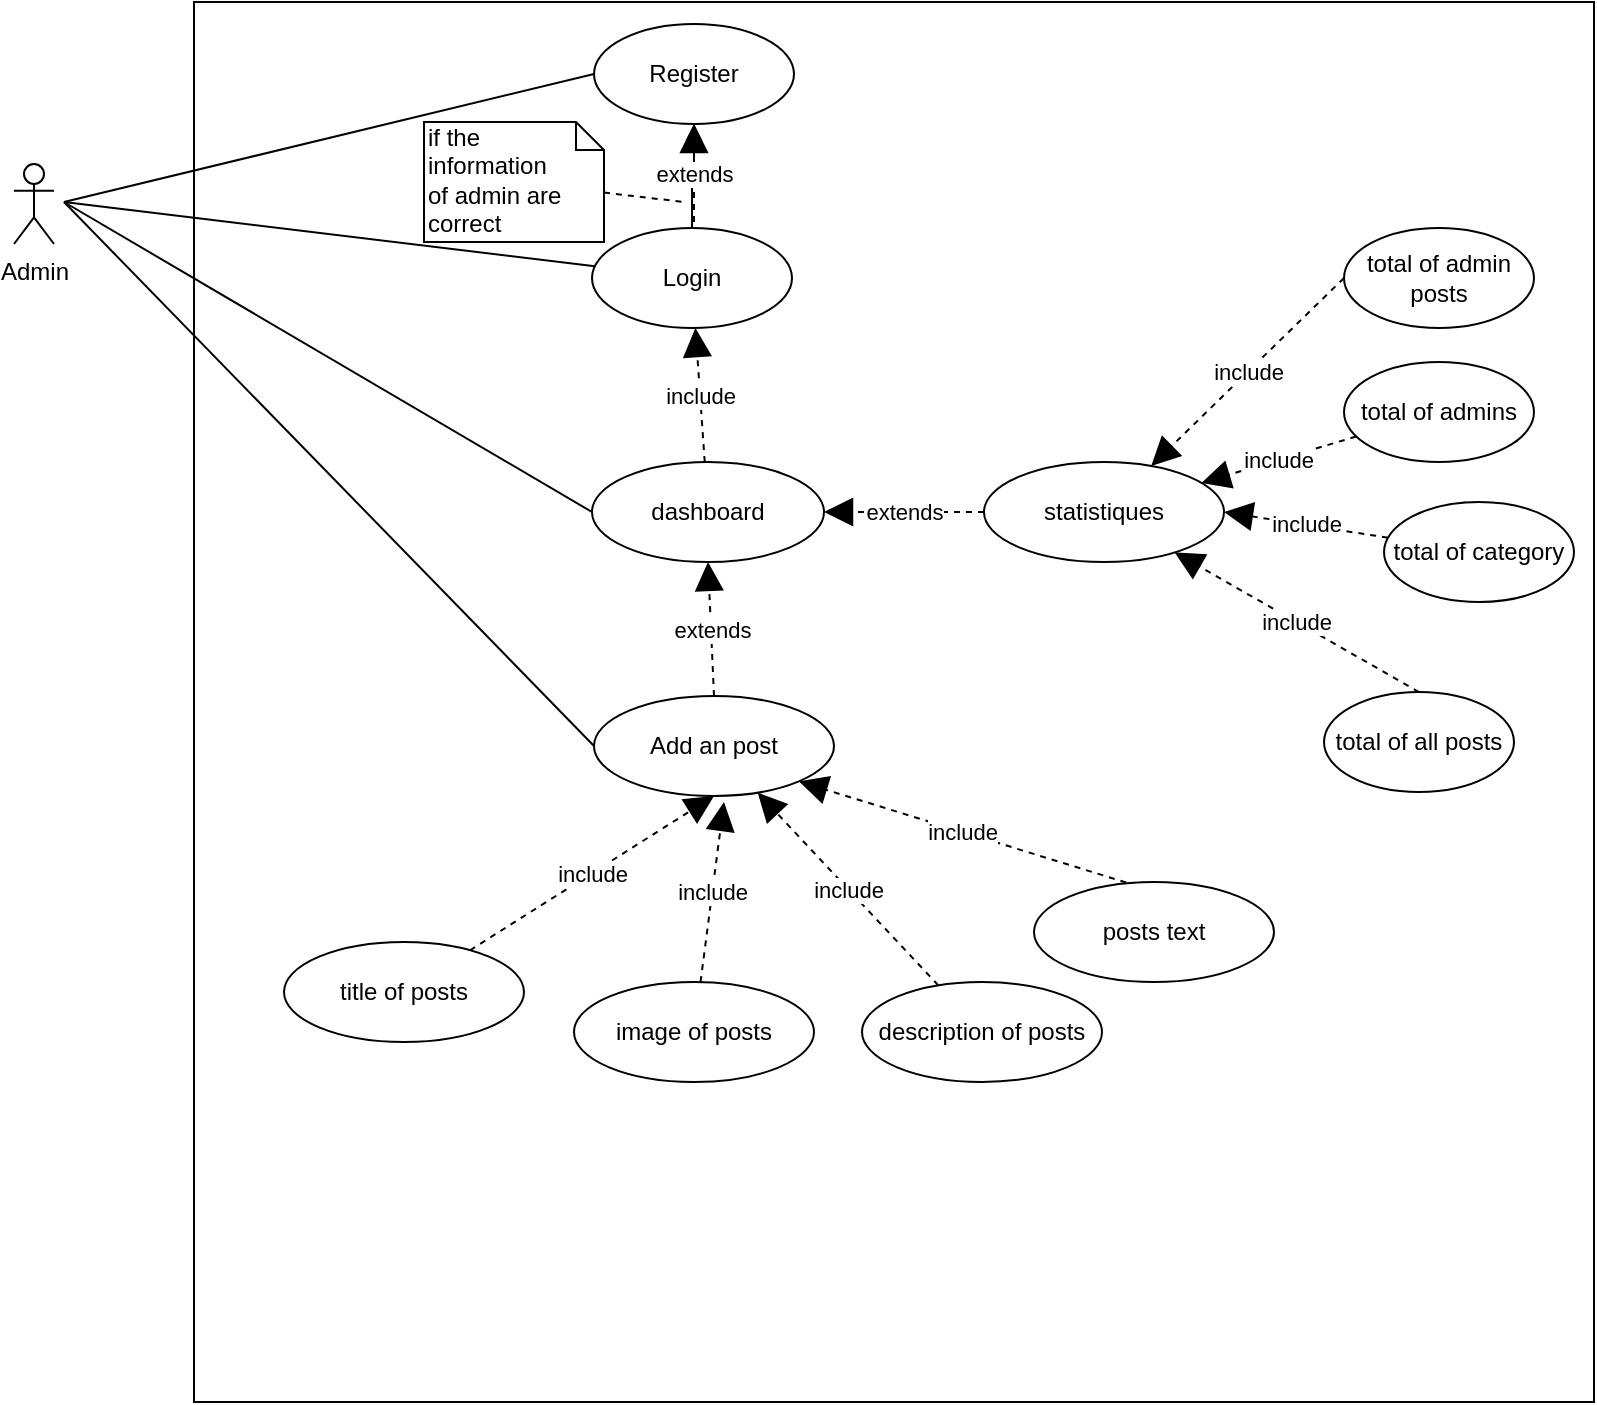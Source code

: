 <mxfile>
    <diagram id="280kTA-RH1lBnl_bKy8m" name="Page-1">
        <mxGraphModel dx="988" dy="576" grid="1" gridSize="10" guides="1" tooltips="1" connect="1" arrows="1" fold="1" page="1" pageScale="1" pageWidth="850" pageHeight="1100" math="0" shadow="0">
            <root>
                <mxCell id="0"/>
                <mxCell id="1" parent="0"/>
                <mxCell id="2" value="Admin" style="shape=umlActor;verticalLabelPosition=bottom;labelBackgroundColor=#ffffff;verticalAlign=top;html=1;outlineConnect=0;" parent="1" vertex="1">
                    <mxGeometry x="15" y="261" width="20" height="40" as="geometry"/>
                </mxCell>
                <mxCell id="3" value="" style="whiteSpace=wrap;html=1;aspect=fixed;" parent="1" vertex="1">
                    <mxGeometry x="105" y="180" width="700" height="700" as="geometry"/>
                </mxCell>
                <mxCell id="8" value="" style="ellipse;whiteSpace=wrap;html=1;" parent="1" vertex="1">
                    <mxGeometry x="305" y="191" width="100" height="50" as="geometry"/>
                </mxCell>
                <mxCell id="9" value="Register" style="text;html=1;strokeColor=none;fillColor=none;align=center;verticalAlign=middle;whiteSpace=wrap;rounded=0;" parent="1" vertex="1">
                    <mxGeometry x="335" y="206" width="40" height="20" as="geometry"/>
                </mxCell>
                <mxCell id="61" value="" style="edgeStyle=orthogonalEdgeStyle;rounded=0;orthogonalLoop=1;jettySize=auto;html=1;endArrow=block;endFill=1;" parent="1" source="10" target="8" edge="1">
                    <mxGeometry relative="1" as="geometry"/>
                </mxCell>
                <mxCell id="10" value="Login" style="ellipse;whiteSpace=wrap;html=1;" parent="1" vertex="1">
                    <mxGeometry x="304" y="293" width="100" height="50" as="geometry"/>
                </mxCell>
                <mxCell id="12" value="" style="endArrow=none;html=1;entryX=0;entryY=0.5;entryDx=0;entryDy=0;" parent="1" target="8" edge="1">
                    <mxGeometry width="50" height="50" relative="1" as="geometry">
                        <mxPoint x="40" y="280" as="sourcePoint"/>
                        <mxPoint x="140" y="330" as="targetPoint"/>
                    </mxGeometry>
                </mxCell>
                <mxCell id="13" value="" style="endArrow=none;html=1;" parent="1" target="10" edge="1">
                    <mxGeometry width="50" height="50" relative="1" as="geometry">
                        <mxPoint x="40" y="280" as="sourcePoint"/>
                        <mxPoint x="270" y="330" as="targetPoint"/>
                    </mxGeometry>
                </mxCell>
                <mxCell id="17" value="statistiques" style="ellipse;whiteSpace=wrap;html=1;" parent="1" vertex="1">
                    <mxGeometry x="500" y="410" width="120" height="50" as="geometry"/>
                </mxCell>
                <mxCell id="18" value="Add an post" style="ellipse;whiteSpace=wrap;html=1;" parent="1" vertex="1">
                    <mxGeometry x="305" y="527" width="120" height="50" as="geometry"/>
                </mxCell>
                <mxCell id="29" value="include" style="endArrow=block;endSize=12;dashed=1;html=1;endFill=1;" parent="1" source="30" target="10" edge="1">
                    <mxGeometry width="160" relative="1" as="geometry">
                        <mxPoint x="379.164" y="435.099" as="sourcePoint"/>
                        <mxPoint x="414.0" y="398.0" as="targetPoint"/>
                    </mxGeometry>
                </mxCell>
                <mxCell id="30" value="dashboard" style="ellipse;whiteSpace=wrap;html=1;" parent="1" vertex="1">
                    <mxGeometry x="304" y="410" width="116" height="50" as="geometry"/>
                </mxCell>
                <mxCell id="31" value="extends" style="endArrow=block;endSize=12;dashed=1;html=1;endFill=1;entryX=1;entryY=0.5;entryDx=0;entryDy=0;exitX=0;exitY=0.5;exitDx=0;exitDy=0;" parent="1" source="17" target="30" edge="1">
                    <mxGeometry width="160" relative="1" as="geometry">
                        <mxPoint x="512.637" y="435.007" as="sourcePoint"/>
                        <mxPoint x="507.428" y="367.99" as="targetPoint"/>
                        <Array as="points">
                            <mxPoint x="480" y="435"/>
                        </Array>
                    </mxGeometry>
                </mxCell>
                <mxCell id="33" value="extends" style="endArrow=block;endSize=12;dashed=1;html=1;endFill=1;entryX=0.5;entryY=1;entryDx=0;entryDy=0;exitX=0.5;exitY=0;exitDx=0;exitDy=0;" parent="1" source="18" target="30" edge="1">
                    <mxGeometry width="160" relative="1" as="geometry">
                        <mxPoint x="360" y="530" as="sourcePoint"/>
                        <mxPoint x="400" y="475" as="targetPoint"/>
                        <Array as="points"/>
                    </mxGeometry>
                </mxCell>
                <mxCell id="34" value="" style="endArrow=none;html=1;exitX=0;exitY=0.5;exitDx=0;exitDy=0;" parent="1" source="30" edge="1">
                    <mxGeometry width="50" height="50" relative="1" as="geometry">
                        <mxPoint x="180" y="475" as="sourcePoint"/>
                        <mxPoint x="40" y="280" as="targetPoint"/>
                    </mxGeometry>
                </mxCell>
                <mxCell id="38" value="" style="endArrow=none;html=1;exitX=0;exitY=0.5;exitDx=0;exitDy=0;" parent="1" source="18" edge="1">
                    <mxGeometry width="50" height="50" relative="1" as="geometry">
                        <mxPoint x="140" y="470" as="sourcePoint"/>
                        <mxPoint x="40" y="280" as="targetPoint"/>
                    </mxGeometry>
                </mxCell>
                <mxCell id="44" value="total of all posts" style="ellipse;whiteSpace=wrap;html=1;" parent="1" vertex="1">
                    <mxGeometry x="670" y="525" width="95" height="50" as="geometry"/>
                </mxCell>
                <mxCell id="46" value="total of category" style="ellipse;whiteSpace=wrap;html=1;" parent="1" vertex="1">
                    <mxGeometry x="700" y="430" width="95" height="50" as="geometry"/>
                </mxCell>
                <mxCell id="48" value="total of admins" style="ellipse;whiteSpace=wrap;html=1;" parent="1" vertex="1">
                    <mxGeometry x="680" y="360" width="95" height="50" as="geometry"/>
                </mxCell>
                <mxCell id="49" value="include" style="endArrow=block;endSize=12;dashed=1;html=1;endFill=1;entryX=1;entryY=0.5;entryDx=0;entryDy=0;" parent="1" source="46" target="17" edge="1">
                    <mxGeometry width="160" relative="1" as="geometry">
                        <mxPoint x="446.5" y="530" as="sourcePoint"/>
                        <mxPoint x="443.5" y="463" as="targetPoint"/>
                        <Array as="points"/>
                    </mxGeometry>
                </mxCell>
                <mxCell id="50" value="include" style="endArrow=block;endSize=12;dashed=1;html=1;endFill=1;exitX=0.5;exitY=0;exitDx=0;exitDy=0;" parent="1" source="44" target="17" edge="1">
                    <mxGeometry width="160" relative="1" as="geometry">
                        <mxPoint x="483.0" y="530" as="sourcePoint"/>
                        <mxPoint x="480" y="463" as="targetPoint"/>
                        <Array as="points"/>
                    </mxGeometry>
                </mxCell>
                <mxCell id="51" value="include" style="endArrow=block;endSize=12;dashed=1;html=1;endFill=1;" parent="1" source="48" target="17" edge="1">
                    <mxGeometry width="160" relative="1" as="geometry">
                        <mxPoint x="765.0" y="507" as="sourcePoint"/>
                        <mxPoint x="762" y="440" as="targetPoint"/>
                        <Array as="points"/>
                    </mxGeometry>
                </mxCell>
                <mxCell id="52" value="include" style="endArrow=block;endSize=12;dashed=1;html=1;endFill=1;entryX=0.5;entryY=1;entryDx=0;entryDy=0;" parent="1" source="53" target="18" edge="1">
                    <mxGeometry width="160" relative="1" as="geometry">
                        <mxPoint x="349.0" y="666" as="sourcePoint"/>
                        <mxPoint x="435" y="596" as="targetPoint"/>
                        <Array as="points"/>
                    </mxGeometry>
                </mxCell>
                <mxCell id="53" value="title of posts" style="ellipse;whiteSpace=wrap;html=1;" parent="1" vertex="1">
                    <mxGeometry x="150" y="650" width="120" height="50" as="geometry"/>
                </mxCell>
                <mxCell id="54" value="description of posts" style="ellipse;whiteSpace=wrap;html=1;" parent="1" vertex="1">
                    <mxGeometry x="439" y="670" width="120" height="50" as="geometry"/>
                </mxCell>
                <mxCell id="55" value="posts&amp;nbsp;text" style="ellipse;whiteSpace=wrap;html=1;" parent="1" vertex="1">
                    <mxGeometry x="525" y="620" width="120" height="50" as="geometry"/>
                </mxCell>
                <mxCell id="56" value="include" style="endArrow=block;endSize=12;dashed=1;html=1;endFill=1;" parent="1" source="54" target="18" edge="1">
                    <mxGeometry width="160" relative="1" as="geometry">
                        <mxPoint x="314.072" y="688.297" as="sourcePoint"/>
                        <mxPoint x="395" y="580" as="targetPoint"/>
                        <Array as="points"/>
                    </mxGeometry>
                </mxCell>
                <mxCell id="57" value="include" style="endArrow=block;endSize=12;dashed=1;html=1;endFill=1;entryX=1;entryY=1;entryDx=0;entryDy=0;exitX=0.384;exitY=0.005;exitDx=0;exitDy=0;exitPerimeter=0;" parent="1" source="55" target="18" edge="1">
                    <mxGeometry width="160" relative="1" as="geometry">
                        <mxPoint x="478.431" y="687.15" as="sourcePoint"/>
                        <mxPoint x="451.626" y="586.847" as="targetPoint"/>
                        <Array as="points"/>
                    </mxGeometry>
                </mxCell>
                <mxCell id="60" value="extends" style="endArrow=block;endSize=12;dashed=1;html=1;endFill=1;entryX=0.5;entryY=1;entryDx=0;entryDy=0;" parent="1" target="8" edge="1">
                    <mxGeometry width="160" relative="1" as="geometry">
                        <mxPoint x="355" y="290" as="sourcePoint"/>
                        <mxPoint x="340" y="230" as="targetPoint"/>
                    </mxGeometry>
                </mxCell>
                <mxCell id="62" value="if the&amp;nbsp;&lt;br&gt;information&lt;br&gt;of admin are correct" style="shape=note;whiteSpace=wrap;html=1;size=14;verticalAlign=top;align=left;spacingTop=-6;" parent="1" vertex="1">
                    <mxGeometry x="220" y="240" width="90" height="60" as="geometry"/>
                </mxCell>
                <mxCell id="63" value="" style="endArrow=none;dashed=1;html=1;" parent="1" source="62" edge="1">
                    <mxGeometry width="50" height="50" relative="1" as="geometry">
                        <mxPoint x="310" y="330" as="sourcePoint"/>
                        <mxPoint x="350" y="280" as="targetPoint"/>
                    </mxGeometry>
                </mxCell>
                <mxCell id="64" value="image&amp;nbsp;of posts" style="ellipse;whiteSpace=wrap;html=1;" parent="1" vertex="1">
                    <mxGeometry x="295" y="670" width="120" height="50" as="geometry"/>
                </mxCell>
                <mxCell id="65" value="include" style="endArrow=block;endSize=12;dashed=1;html=1;endFill=1;" parent="1" source="64" edge="1">
                    <mxGeometry width="160" relative="1" as="geometry">
                        <mxPoint x="460.275" y="676.436" as="sourcePoint"/>
                        <mxPoint x="370.002" y="579.998" as="targetPoint"/>
                        <Array as="points"/>
                    </mxGeometry>
                </mxCell>
                <mxCell id="66" value="total of admin posts" style="ellipse;whiteSpace=wrap;html=1;" parent="1" vertex="1">
                    <mxGeometry x="680" y="293" width="95" height="50" as="geometry"/>
                </mxCell>
                <mxCell id="67" value="include" style="endArrow=block;endSize=12;dashed=1;html=1;endFill=1;exitX=0;exitY=0.5;exitDx=0;exitDy=0;" parent="1" source="66" edge="1" target="17">
                    <mxGeometry width="160" relative="1" as="geometry">
                        <mxPoint x="694.966" y="509.998" as="sourcePoint"/>
                        <mxPoint x="644.996" y="431.378" as="targetPoint"/>
                        <Array as="points"/>
                    </mxGeometry>
                </mxCell>
            </root>
        </mxGraphModel>
    </diagram>
</mxfile>